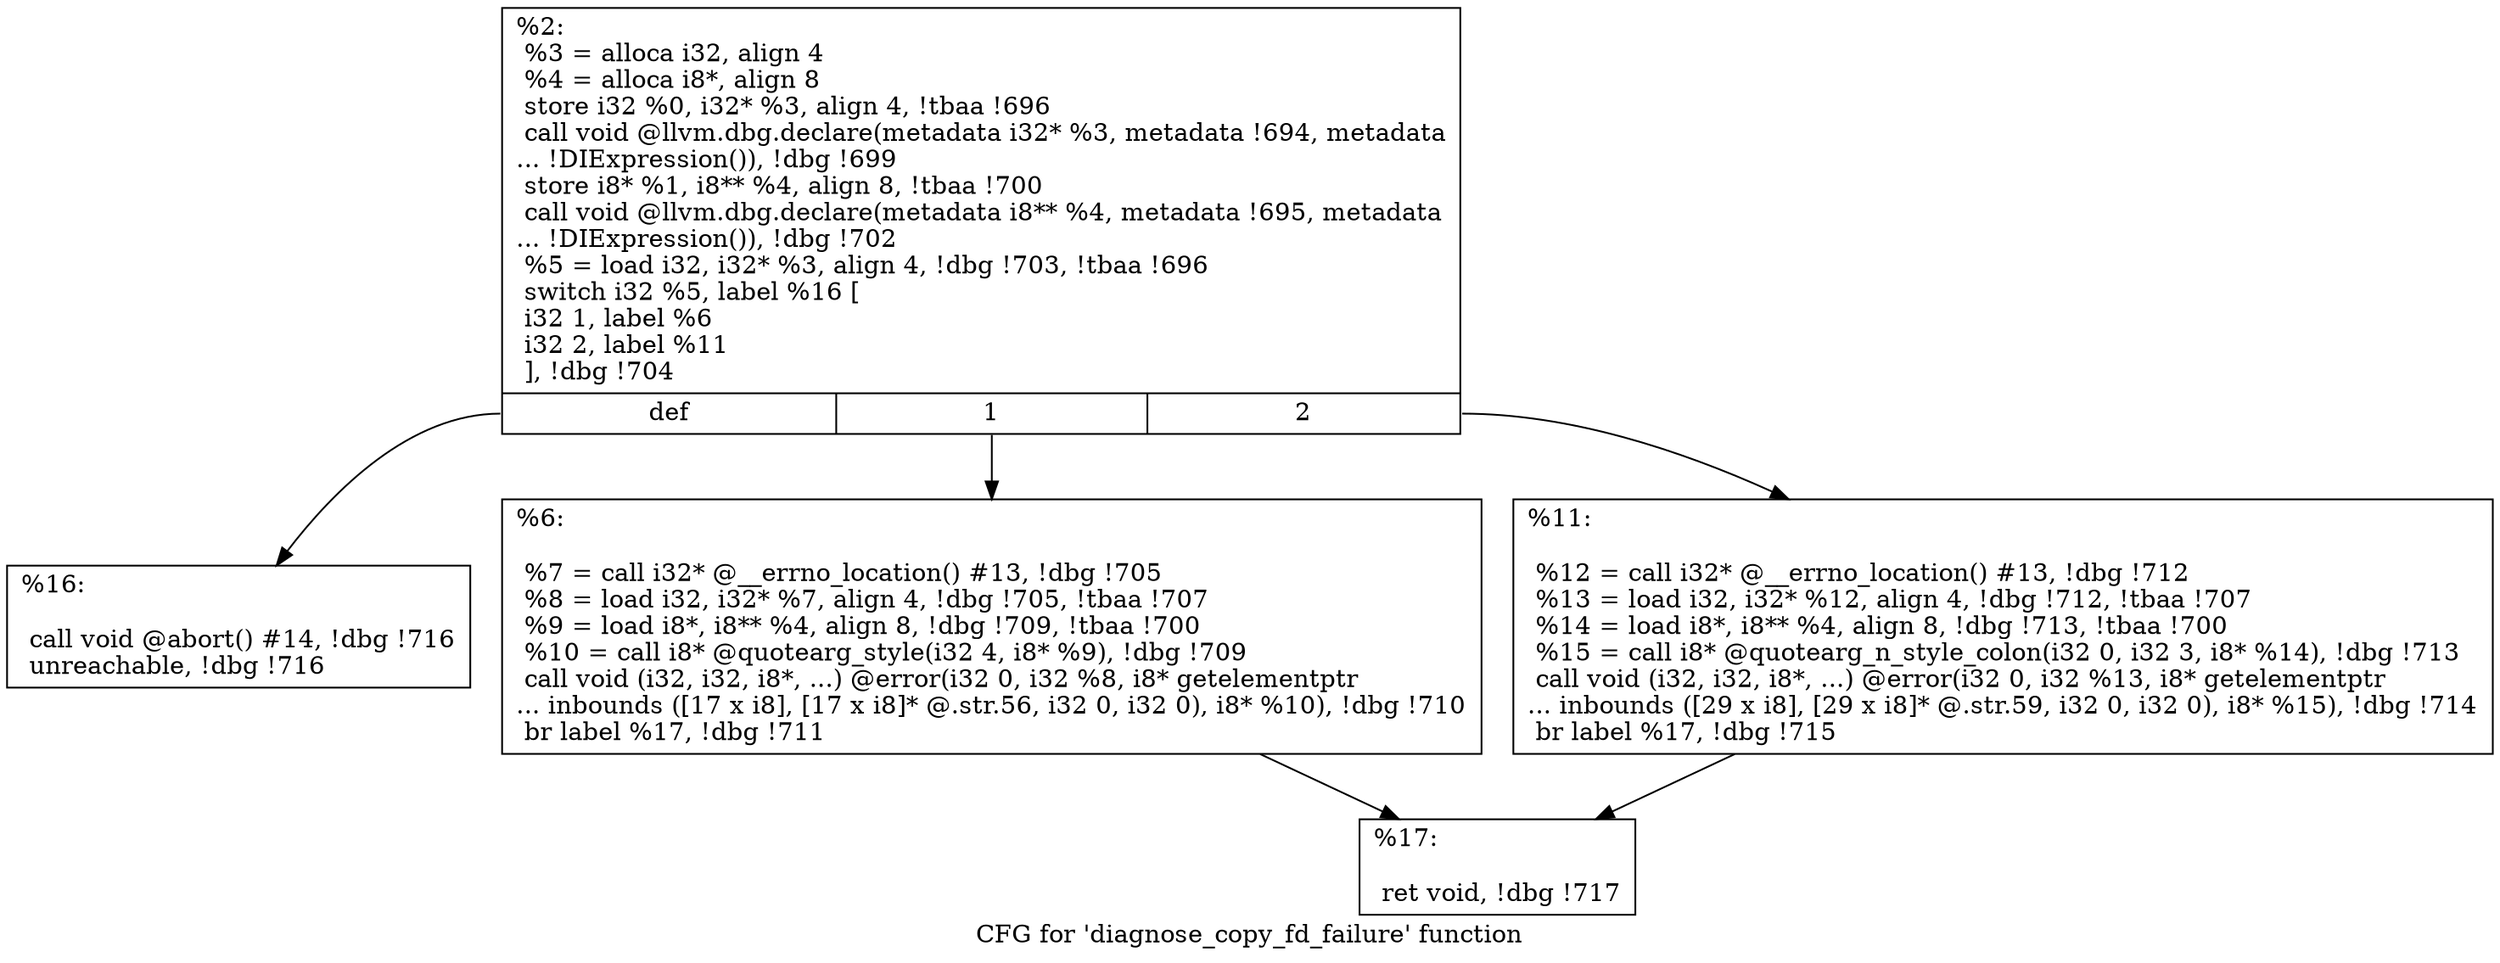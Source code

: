 digraph "CFG for 'diagnose_copy_fd_failure' function" {
	label="CFG for 'diagnose_copy_fd_failure' function";

	Node0x218e6b0 [shape=record,label="{%2:\l  %3 = alloca i32, align 4\l  %4 = alloca i8*, align 8\l  store i32 %0, i32* %3, align 4, !tbaa !696\l  call void @llvm.dbg.declare(metadata i32* %3, metadata !694, metadata\l... !DIExpression()), !dbg !699\l  store i8* %1, i8** %4, align 8, !tbaa !700\l  call void @llvm.dbg.declare(metadata i8** %4, metadata !695, metadata\l... !DIExpression()), !dbg !702\l  %5 = load i32, i32* %3, align 4, !dbg !703, !tbaa !696\l  switch i32 %5, label %16 [\l    i32 1, label %6\l    i32 2, label %11\l  ], !dbg !704\l|{<s0>def|<s1>1|<s2>2}}"];
	Node0x218e6b0:s0 -> Node0x218e830;
	Node0x218e6b0:s1 -> Node0x218e790;
	Node0x218e6b0:s2 -> Node0x218e7e0;
	Node0x218e790 [shape=record,label="{%6:\l\l  %7 = call i32* @__errno_location() #13, !dbg !705\l  %8 = load i32, i32* %7, align 4, !dbg !705, !tbaa !707\l  %9 = load i8*, i8** %4, align 8, !dbg !709, !tbaa !700\l  %10 = call i8* @quotearg_style(i32 4, i8* %9), !dbg !709\l  call void (i32, i32, i8*, ...) @error(i32 0, i32 %8, i8* getelementptr\l... inbounds ([17 x i8], [17 x i8]* @.str.56, i32 0, i32 0), i8* %10), !dbg !710\l  br label %17, !dbg !711\l}"];
	Node0x218e790 -> Node0x218e880;
	Node0x218e7e0 [shape=record,label="{%11:\l\l  %12 = call i32* @__errno_location() #13, !dbg !712\l  %13 = load i32, i32* %12, align 4, !dbg !712, !tbaa !707\l  %14 = load i8*, i8** %4, align 8, !dbg !713, !tbaa !700\l  %15 = call i8* @quotearg_n_style_colon(i32 0, i32 3, i8* %14), !dbg !713\l  call void (i32, i32, i8*, ...) @error(i32 0, i32 %13, i8* getelementptr\l... inbounds ([29 x i8], [29 x i8]* @.str.59, i32 0, i32 0), i8* %15), !dbg !714\l  br label %17, !dbg !715\l}"];
	Node0x218e7e0 -> Node0x218e880;
	Node0x218e830 [shape=record,label="{%16:\l\l  call void @abort() #14, !dbg !716\l  unreachable, !dbg !716\l}"];
	Node0x218e880 [shape=record,label="{%17:\l\l  ret void, !dbg !717\l}"];
}
